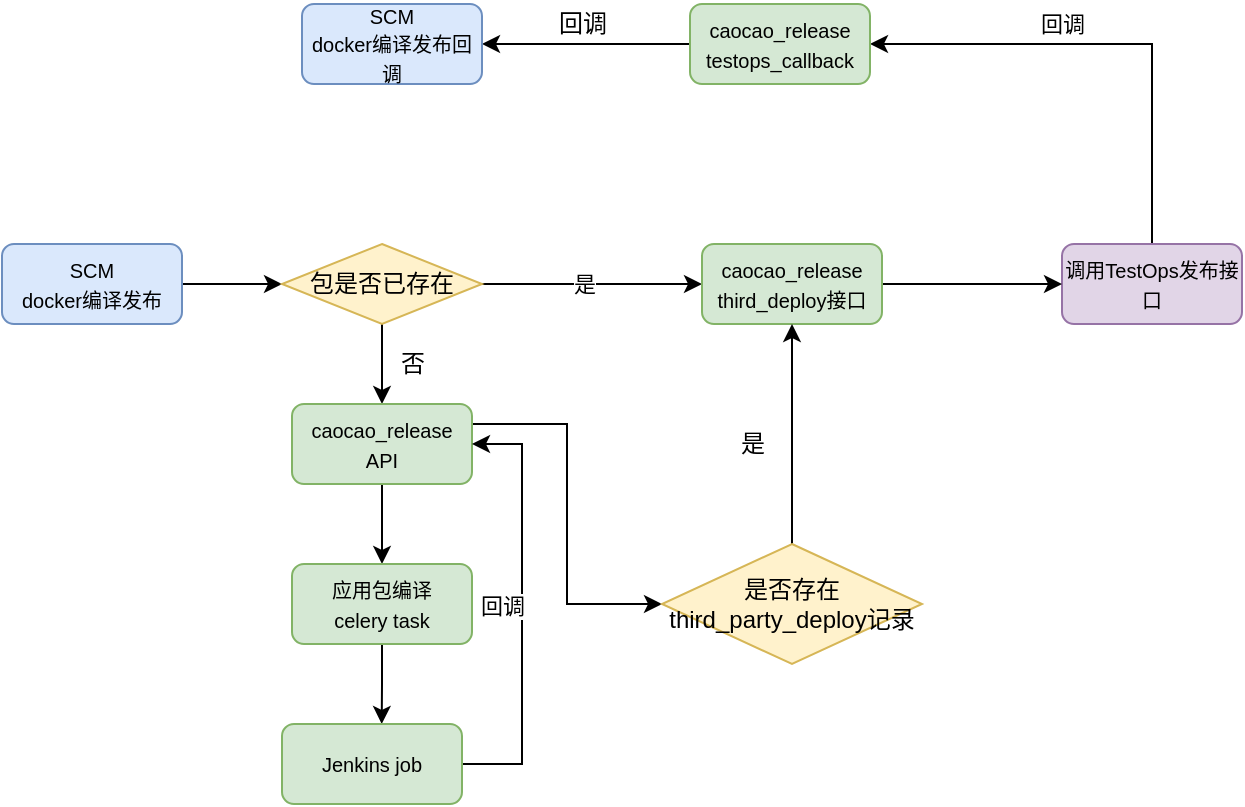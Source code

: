 <mxfile version="14.5.4" type="github">
  <diagram id="-LPgbs2Pfr4KTK-yrl9k" name="Page-1">
    <mxGraphModel dx="1550" dy="812" grid="1" gridSize="10" guides="1" tooltips="1" connect="1" arrows="1" fold="1" page="1" pageScale="1" pageWidth="827" pageHeight="1169" math="0" shadow="0">
      <root>
        <mxCell id="0" />
        <mxCell id="1" parent="0" />
        <mxCell id="bMpUHvNgEv0Hm8hHe3ty-3" style="edgeStyle=orthogonalEdgeStyle;rounded=0;orthogonalLoop=1;jettySize=auto;html=1;exitX=1;exitY=0.5;exitDx=0;exitDy=0;entryX=0;entryY=0.5;entryDx=0;entryDy=0;" parent="1" source="bMpUHvNgEv0Hm8hHe3ty-1" target="bMpUHvNgEv0Hm8hHe3ty-2" edge="1">
          <mxGeometry relative="1" as="geometry" />
        </mxCell>
        <mxCell id="bMpUHvNgEv0Hm8hHe3ty-1" value="&lt;font style=&quot;font-size: 10px&quot;&gt;SCM&lt;br&gt;docker编译发布&lt;/font&gt;" style="rounded=1;whiteSpace=wrap;html=1;fillColor=#dae8fc;strokeColor=#6c8ebf;" parent="1" vertex="1">
          <mxGeometry x="160" y="210" width="90" height="40" as="geometry" />
        </mxCell>
        <mxCell id="bMpUHvNgEv0Hm8hHe3ty-4" style="edgeStyle=orthogonalEdgeStyle;rounded=0;orthogonalLoop=1;jettySize=auto;html=1;exitX=1;exitY=0.5;exitDx=0;exitDy=0;entryX=0;entryY=0.5;entryDx=0;entryDy=0;" parent="1" source="bMpUHvNgEv0Hm8hHe3ty-2" edge="1" target="bMpUHvNgEv0Hm8hHe3ty-14">
          <mxGeometry relative="1" as="geometry">
            <mxPoint x="470" y="230" as="targetPoint" />
          </mxGeometry>
        </mxCell>
        <mxCell id="bMpUHvNgEv0Hm8hHe3ty-8" value="是" style="edgeLabel;html=1;align=center;verticalAlign=middle;resizable=0;points=[];" parent="bMpUHvNgEv0Hm8hHe3ty-4" vertex="1" connectable="0">
          <mxGeometry x="-0.078" relative="1" as="geometry">
            <mxPoint as="offset" />
          </mxGeometry>
        </mxCell>
        <mxCell id="bMpUHvNgEv0Hm8hHe3ty-9" style="edgeStyle=orthogonalEdgeStyle;rounded=0;orthogonalLoop=1;jettySize=auto;html=1;exitX=0.5;exitY=1;exitDx=0;exitDy=0;entryX=0.5;entryY=0;entryDx=0;entryDy=0;" parent="1" source="bMpUHvNgEv0Hm8hHe3ty-2" target="bMpUHvNgEv0Hm8hHe3ty-10" edge="1">
          <mxGeometry relative="1" as="geometry">
            <mxPoint x="349.81" y="290" as="targetPoint" />
          </mxGeometry>
        </mxCell>
        <mxCell id="bMpUHvNgEv0Hm8hHe3ty-2" value="包是否已存在" style="rhombus;whiteSpace=wrap;html=1;fillColor=#fff2cc;strokeColor=#d6b656;" parent="1" vertex="1">
          <mxGeometry x="300" y="210" width="100" height="40" as="geometry" />
        </mxCell>
        <mxCell id="KtwsOvVWbsPPOw_05dxw-3" style="edgeStyle=orthogonalEdgeStyle;rounded=0;orthogonalLoop=1;jettySize=auto;html=1;exitX=0.5;exitY=0;exitDx=0;exitDy=0;entryX=1;entryY=0.5;entryDx=0;entryDy=0;" edge="1" parent="1" source="bMpUHvNgEv0Hm8hHe3ty-6" target="KtwsOvVWbsPPOw_05dxw-2">
          <mxGeometry relative="1" as="geometry" />
        </mxCell>
        <mxCell id="KtwsOvVWbsPPOw_05dxw-4" value="回调" style="edgeLabel;html=1;align=center;verticalAlign=middle;resizable=0;points=[];" vertex="1" connectable="0" parent="KtwsOvVWbsPPOw_05dxw-3">
          <mxGeometry x="0.33" relative="1" as="geometry">
            <mxPoint x="15" y="-10" as="offset" />
          </mxGeometry>
        </mxCell>
        <mxCell id="bMpUHvNgEv0Hm8hHe3ty-6" value="&lt;span style=&quot;font-size: 10px&quot;&gt;调用TestOps发布接口&lt;/span&gt;" style="rounded=1;whiteSpace=wrap;html=1;fillColor=#e1d5e7;strokeColor=#9673a6;" parent="1" vertex="1">
          <mxGeometry x="690" y="210" width="90" height="40" as="geometry" />
        </mxCell>
        <mxCell id="bMpUHvNgEv0Hm8hHe3ty-13" style="edgeStyle=orthogonalEdgeStyle;rounded=0;orthogonalLoop=1;jettySize=auto;html=1;exitX=0.5;exitY=1;exitDx=0;exitDy=0;entryX=0.5;entryY=0;entryDx=0;entryDy=0;" parent="1" source="bMpUHvNgEv0Hm8hHe3ty-10" target="bMpUHvNgEv0Hm8hHe3ty-12" edge="1">
          <mxGeometry relative="1" as="geometry" />
        </mxCell>
        <mxCell id="bMpUHvNgEv0Hm8hHe3ty-28" style="edgeStyle=orthogonalEdgeStyle;rounded=0;orthogonalLoop=1;jettySize=auto;html=1;exitX=1;exitY=0.25;exitDx=0;exitDy=0;entryX=0;entryY=0.5;entryDx=0;entryDy=0;" parent="1" source="bMpUHvNgEv0Hm8hHe3ty-10" target="bMpUHvNgEv0Hm8hHe3ty-20" edge="1">
          <mxGeometry relative="1" as="geometry" />
        </mxCell>
        <mxCell id="bMpUHvNgEv0Hm8hHe3ty-10" value="&lt;span style=&quot;font-size: 10px&quot;&gt;caocao_release&lt;br&gt;API&lt;br&gt;&lt;/span&gt;" style="rounded=1;whiteSpace=wrap;html=1;fillColor=#d5e8d4;strokeColor=#82b366;" parent="1" vertex="1">
          <mxGeometry x="305" y="290" width="90" height="40" as="geometry" />
        </mxCell>
        <mxCell id="bMpUHvNgEv0Hm8hHe3ty-11" value="否" style="text;html=1;align=center;verticalAlign=middle;resizable=0;points=[];autosize=1;" parent="1" vertex="1">
          <mxGeometry x="350" y="260" width="30" height="20" as="geometry" />
        </mxCell>
        <mxCell id="bMpUHvNgEv0Hm8hHe3ty-24" style="edgeStyle=orthogonalEdgeStyle;rounded=0;orthogonalLoop=1;jettySize=auto;html=1;exitX=0.5;exitY=1;exitDx=0;exitDy=0;" parent="1" source="bMpUHvNgEv0Hm8hHe3ty-12" edge="1">
          <mxGeometry relative="1" as="geometry">
            <mxPoint x="349.862" y="450" as="targetPoint" />
          </mxGeometry>
        </mxCell>
        <mxCell id="bMpUHvNgEv0Hm8hHe3ty-12" value="&lt;span style=&quot;font-size: 10px&quot;&gt;应用包编译&lt;br&gt;celery task&lt;/span&gt;" style="rounded=1;whiteSpace=wrap;html=1;fillColor=#d5e8d4;strokeColor=#82b366;" parent="1" vertex="1">
          <mxGeometry x="305" y="370" width="90" height="40" as="geometry" />
        </mxCell>
        <mxCell id="bMpUHvNgEv0Hm8hHe3ty-16" style="edgeStyle=orthogonalEdgeStyle;rounded=0;orthogonalLoop=1;jettySize=auto;html=1;exitX=1;exitY=0.5;exitDx=0;exitDy=0;entryX=0;entryY=0.5;entryDx=0;entryDy=0;" parent="1" source="bMpUHvNgEv0Hm8hHe3ty-14" target="bMpUHvNgEv0Hm8hHe3ty-6" edge="1">
          <mxGeometry relative="1" as="geometry" />
        </mxCell>
        <mxCell id="bMpUHvNgEv0Hm8hHe3ty-14" value="&lt;font style=&quot;font-size: 10px&quot;&gt;caocao_release&lt;br&gt;third_deploy接口&lt;br&gt;&lt;/font&gt;" style="rounded=1;whiteSpace=wrap;html=1;fillColor=#d5e8d4;strokeColor=#82b366;" parent="1" vertex="1">
          <mxGeometry x="510" y="210" width="90" height="40" as="geometry" />
        </mxCell>
        <mxCell id="bMpUHvNgEv0Hm8hHe3ty-22" style="edgeStyle=orthogonalEdgeStyle;rounded=0;orthogonalLoop=1;jettySize=auto;html=1;exitX=0.5;exitY=0;exitDx=0;exitDy=0;" parent="1" source="bMpUHvNgEv0Hm8hHe3ty-20" target="bMpUHvNgEv0Hm8hHe3ty-14" edge="1">
          <mxGeometry relative="1" as="geometry" />
        </mxCell>
        <mxCell id="bMpUHvNgEv0Hm8hHe3ty-20" value="是否存在third_party_deploy记录" style="rhombus;whiteSpace=wrap;html=1;fillColor=#fff2cc;strokeColor=#d6b656;" parent="1" vertex="1">
          <mxGeometry x="490" y="360" width="130" height="60" as="geometry" />
        </mxCell>
        <mxCell id="bMpUHvNgEv0Hm8hHe3ty-23" value="是" style="text;html=1;align=center;verticalAlign=middle;resizable=0;points=[];autosize=1;" parent="1" vertex="1">
          <mxGeometry x="520" y="300" width="30" height="20" as="geometry" />
        </mxCell>
        <mxCell id="bMpUHvNgEv0Hm8hHe3ty-26" style="edgeStyle=orthogonalEdgeStyle;rounded=0;orthogonalLoop=1;jettySize=auto;html=1;exitX=1;exitY=0.5;exitDx=0;exitDy=0;" parent="1" source="bMpUHvNgEv0Hm8hHe3ty-25" target="bMpUHvNgEv0Hm8hHe3ty-10" edge="1">
          <mxGeometry relative="1" as="geometry">
            <mxPoint x="400" y="310" as="targetPoint" />
            <Array as="points">
              <mxPoint x="420" y="470" />
              <mxPoint x="420" y="310" />
            </Array>
          </mxGeometry>
        </mxCell>
        <mxCell id="bMpUHvNgEv0Hm8hHe3ty-27" value="回调" style="edgeLabel;html=1;align=center;verticalAlign=middle;resizable=0;points=[];" parent="bMpUHvNgEv0Hm8hHe3ty-26" vertex="1" connectable="0">
          <mxGeometry x="0.192" y="-1" relative="1" as="geometry">
            <mxPoint x="-11" y="18.28" as="offset" />
          </mxGeometry>
        </mxCell>
        <mxCell id="bMpUHvNgEv0Hm8hHe3ty-25" value="&lt;span style=&quot;font-size: 10px&quot;&gt;Jenkins job&lt;br&gt;&lt;/span&gt;" style="rounded=1;whiteSpace=wrap;html=1;fillColor=#d5e8d4;strokeColor=#82b366;" parent="1" vertex="1">
          <mxGeometry x="300" y="450" width="90" height="40" as="geometry" />
        </mxCell>
        <mxCell id="KtwsOvVWbsPPOw_05dxw-6" style="edgeStyle=orthogonalEdgeStyle;rounded=0;orthogonalLoop=1;jettySize=auto;html=1;exitX=0;exitY=0.5;exitDx=0;exitDy=0;entryX=1;entryY=0.5;entryDx=0;entryDy=0;" edge="1" parent="1" source="KtwsOvVWbsPPOw_05dxw-2" target="KtwsOvVWbsPPOw_05dxw-5">
          <mxGeometry relative="1" as="geometry">
            <Array as="points">
              <mxPoint x="450" y="110" />
              <mxPoint x="450" y="110" />
            </Array>
          </mxGeometry>
        </mxCell>
        <mxCell id="KtwsOvVWbsPPOw_05dxw-2" value="&lt;font style=&quot;font-size: 10px&quot;&gt;caocao_release&lt;br&gt;testops_callback&lt;br&gt;&lt;/font&gt;" style="rounded=1;whiteSpace=wrap;html=1;fillColor=#d5e8d4;strokeColor=#82b366;" vertex="1" parent="1">
          <mxGeometry x="504" y="90" width="90" height="40" as="geometry" />
        </mxCell>
        <mxCell id="KtwsOvVWbsPPOw_05dxw-5" value="&lt;font style=&quot;font-size: 10px&quot;&gt;SCM&lt;br&gt;docker编译发布回调&lt;/font&gt;" style="rounded=1;whiteSpace=wrap;html=1;fillColor=#dae8fc;strokeColor=#6c8ebf;" vertex="1" parent="1">
          <mxGeometry x="310" y="90" width="90" height="40" as="geometry" />
        </mxCell>
        <mxCell id="KtwsOvVWbsPPOw_05dxw-9" value="回调" style="text;html=1;align=center;verticalAlign=middle;resizable=0;points=[];autosize=1;" vertex="1" parent="1">
          <mxGeometry x="430" y="90" width="40" height="20" as="geometry" />
        </mxCell>
      </root>
    </mxGraphModel>
  </diagram>
</mxfile>
